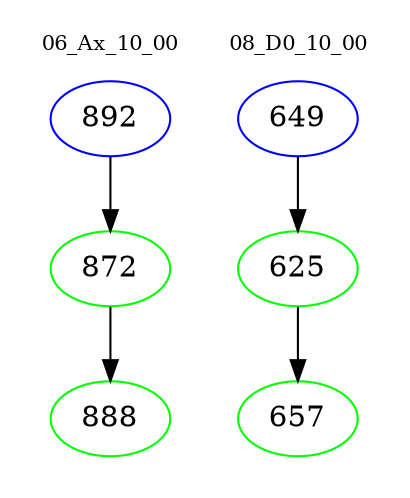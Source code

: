 digraph{
subgraph cluster_0 {
color = white
label = "06_Ax_10_00";
fontsize=10;
T0_892 [label="892", color="blue"]
T0_892 -> T0_872 [color="black"]
T0_872 [label="872", color="green"]
T0_872 -> T0_888 [color="black"]
T0_888 [label="888", color="green"]
}
subgraph cluster_1 {
color = white
label = "08_D0_10_00";
fontsize=10;
T1_649 [label="649", color="blue"]
T1_649 -> T1_625 [color="black"]
T1_625 [label="625", color="green"]
T1_625 -> T1_657 [color="black"]
T1_657 [label="657", color="green"]
}
}
